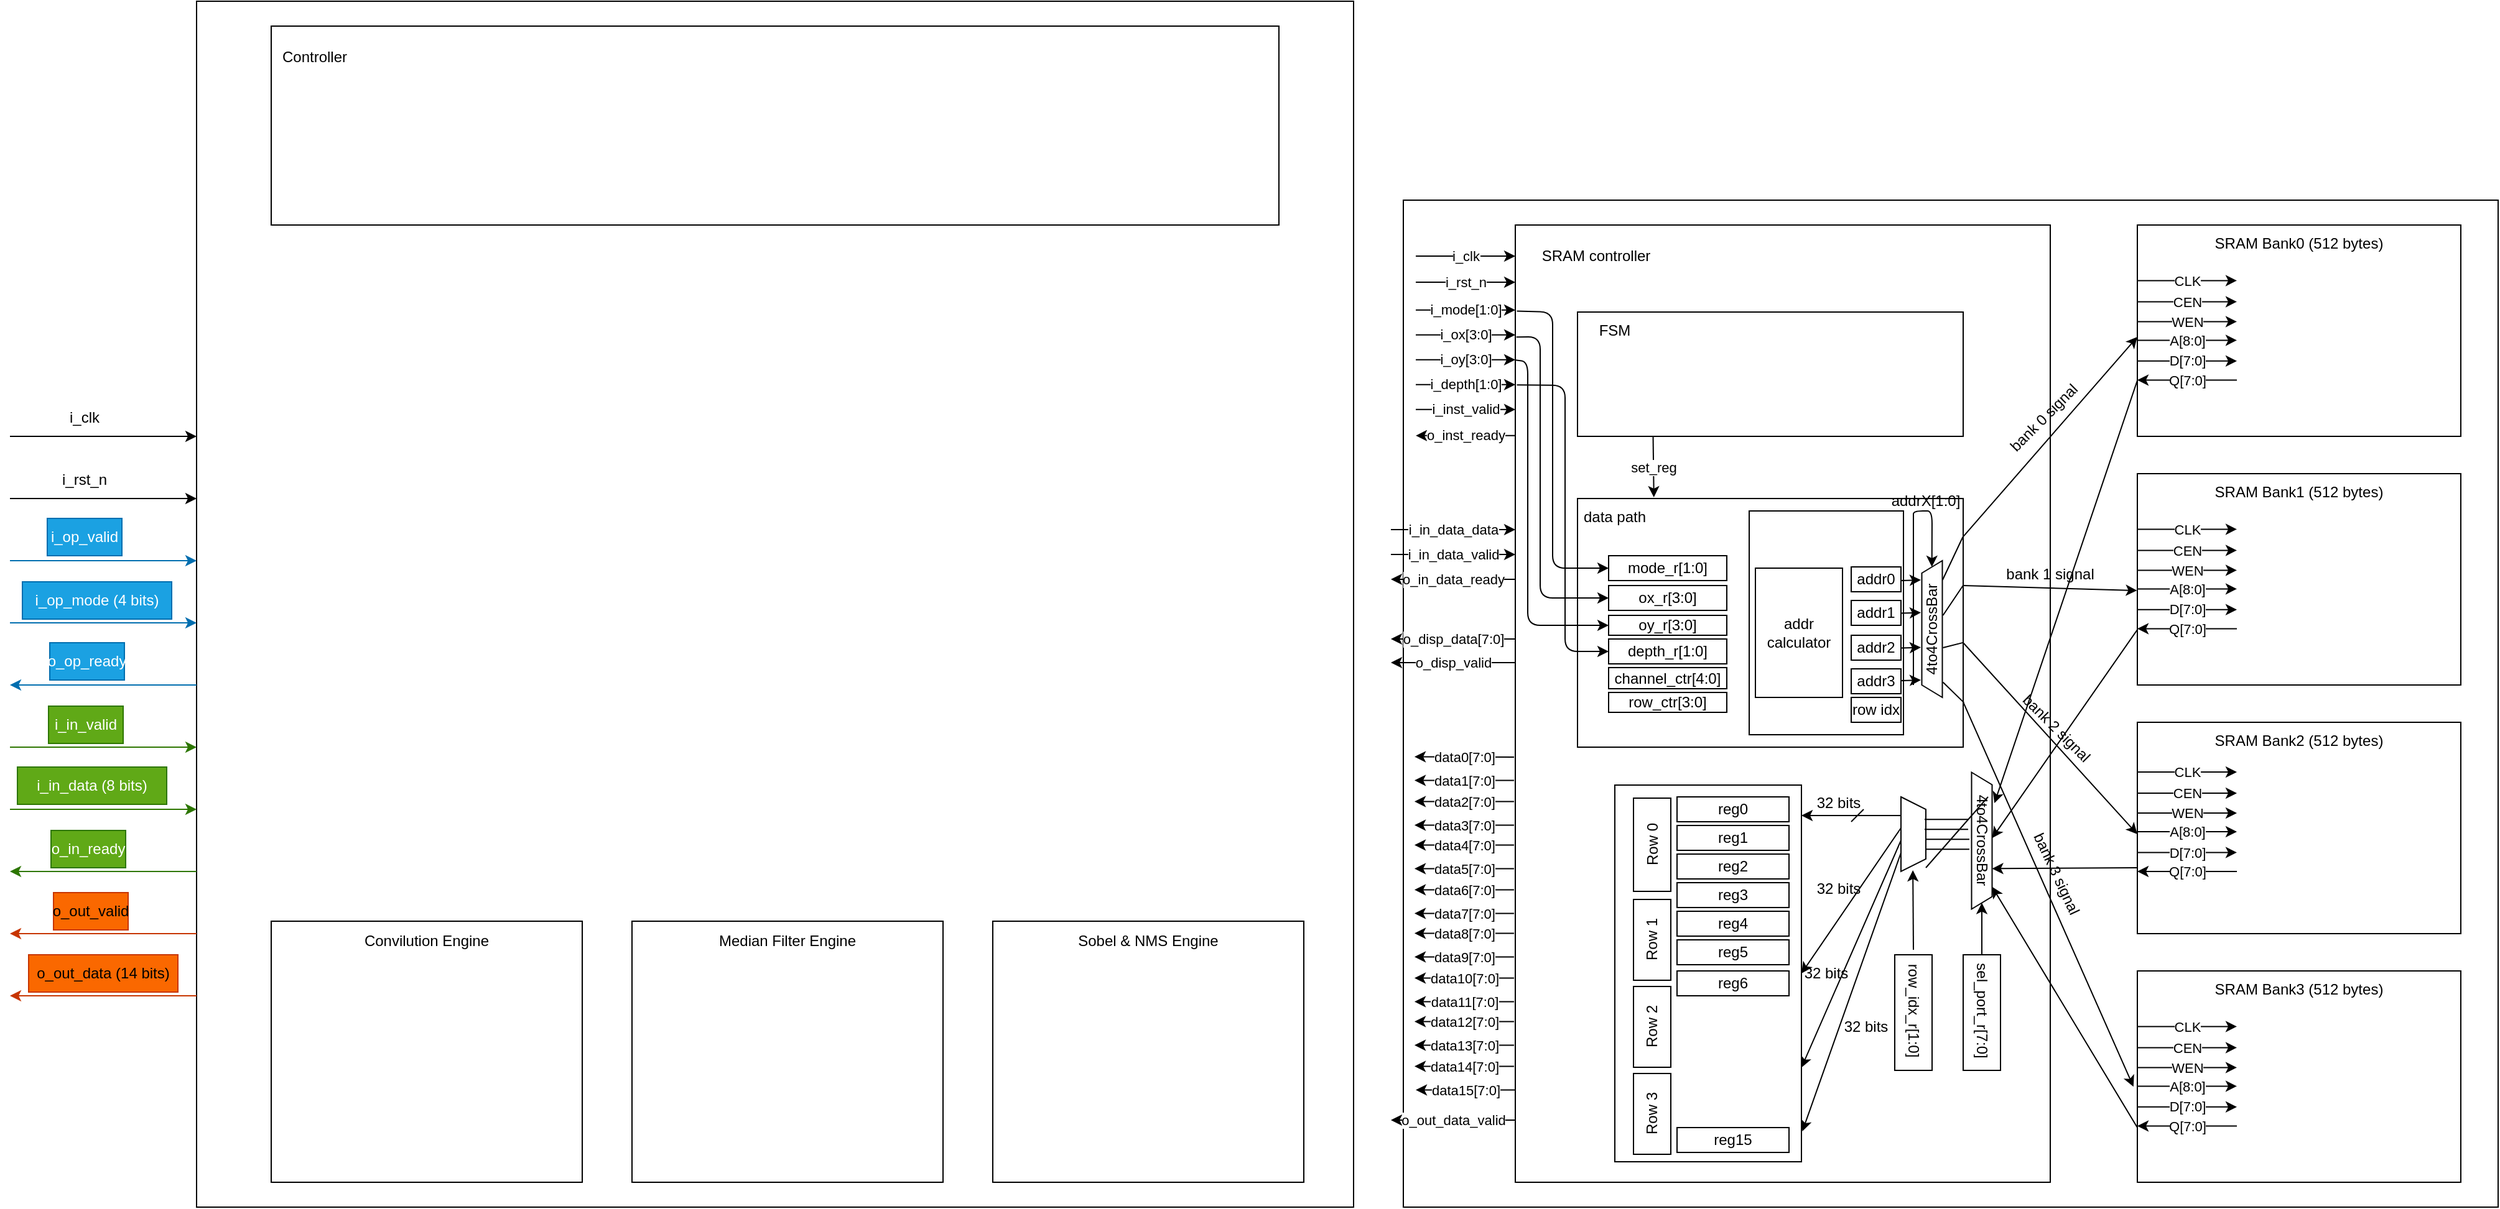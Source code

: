 <mxfile>
    <diagram id="oAr7CrQm7fKSYgDKaXiq" name="Page-1">
        <mxGraphModel dx="838" dy="1887" grid="1" gridSize="10" guides="1" tooltips="1" connect="1" arrows="1" fold="1" page="1" pageScale="1" pageWidth="850" pageHeight="1100" math="0" shadow="0">
            <root>
                <mxCell id="0"/>
                <mxCell id="1" parent="0"/>
                <mxCell id="3" value="" style="whiteSpace=wrap;html=1;" parent="1" vertex="1">
                    <mxGeometry x="380" y="-120" width="930" height="970" as="geometry"/>
                </mxCell>
                <mxCell id="4" value="" style="whiteSpace=wrap;html=1;" parent="1" vertex="1">
                    <mxGeometry x="440" y="-100" width="810" height="160" as="geometry"/>
                </mxCell>
                <mxCell id="6" value="&lt;span style=&quot;color: rgba(0, 0, 0, 0); font-family: monospace; font-size: 0px; text-align: start; background-color: rgb(42, 37, 47);&quot;&gt;%3CmxGraphModel%3E%3Croot%3E%3CmxCell%20id%3D%220%22%2F%3E%3CmxCell%20id%3D%221%22%20parent%3D%220%22%2F%3E%3CmxCell%20id%3D%222%22%20value%3D%22%22%20style%3D%22edgeStyle%3Dnone%3BorthogonalLoop%3D1%3BjettySize%3Dauto%3Bhtml%3D1%3B%22%20edge%3D%221%22%20parent%3D%221%22%3E%3CmxGeometry%20width%3D%2280%22%20relative%3D%221%22%20as%3D%22geometry%22%3E%3CmxPoint%20x%3D%22230%22%20y%3D%22120%22%20as%3D%22sourcePoint%22%2F%3E%3CmxPoint%20x%3D%22380%22%20y%3D%22120%22%20as%3D%22targetPoint%22%2F%3E%3CArray%20as%3D%22points%22%2F%3E%3C%2FmxGeometry%3E%3C%2FmxCell%3E%3CmxCell%20id%3D%223%22%20value%3D%22i_clk%22%20style%3D%22text%3BstrokeColor%3Dnone%3Balign%3Dcenter%3BfillColor%3Dnone%3Bhtml%3D1%3BverticalAlign%3Dmiddle%3BwhiteSpace%3Dwrap%3Brounded%3D0%3B%22%20vertex%3D%221%22%20parent%3D%221%22%3E%3CmxGeometry%20x%3D%22260%22%20y%3D%2290%22%20width%3D%2260%22%20height%3D%2230%22%20as%3D%22geometry%22%2F%3E%3C%2FmxCell%3E%3C%2Froot%3E%3C%2FmxGraphModel%3E&lt;/span&gt;" style="edgeStyle=none;orthogonalLoop=1;jettySize=auto;html=1;" parent="1" edge="1">
                    <mxGeometry width="80" relative="1" as="geometry">
                        <mxPoint x="230" y="230" as="sourcePoint"/>
                        <mxPoint x="380" y="230" as="targetPoint"/>
                        <Array as="points"/>
                    </mxGeometry>
                </mxCell>
                <mxCell id="7" value="i_clk" style="text;strokeColor=none;align=center;fillColor=none;html=1;verticalAlign=middle;whiteSpace=wrap;rounded=0;" parent="1" vertex="1">
                    <mxGeometry x="260" y="200" width="60" height="30" as="geometry"/>
                </mxCell>
                <mxCell id="9" value="&lt;span style=&quot;color: rgba(0, 0, 0, 0); font-family: monospace; font-size: 0px; text-align: start; background-color: rgb(42, 37, 47);&quot;&gt;%3CmxGraphModel%3E%3Croot%3E%3CmxCell%20id%3D%220%22%2F%3E%3CmxCell%20id%3D%221%22%20parent%3D%220%22%2F%3E%3CmxCell%20id%3D%222%22%20value%3D%22%22%20style%3D%22edgeStyle%3Dnone%3BorthogonalLoop%3D1%3BjettySize%3Dauto%3Bhtml%3D1%3B%22%20edge%3D%221%22%20parent%3D%221%22%3E%3CmxGeometry%20width%3D%2280%22%20relative%3D%221%22%20as%3D%22geometry%22%3E%3CmxPoint%20x%3D%22230%22%20y%3D%22120%22%20as%3D%22sourcePoint%22%2F%3E%3CmxPoint%20x%3D%22380%22%20y%3D%22120%22%20as%3D%22targetPoint%22%2F%3E%3CArray%20as%3D%22points%22%2F%3E%3C%2FmxGeometry%3E%3C%2FmxCell%3E%3CmxCell%20id%3D%223%22%20value%3D%22i_clk%22%20style%3D%22text%3BstrokeColor%3Dnone%3Balign%3Dcenter%3BfillColor%3Dnone%3Bhtml%3D1%3BverticalAlign%3Dmiddle%3BwhiteSpace%3Dwrap%3Brounded%3D0%3B%22%20vertex%3D%221%22%20parent%3D%221%22%3E%3CmxGeometry%20x%3D%22260%22%20y%3D%2290%22%20width%3D%2260%22%20height%3D%2230%22%20as%3D%22geometry%22%2F%3E%3C%2FmxCell%3E%3C%2Froot%3E%3C%2FmxGraphModel%3E&lt;/span&gt;" style="edgeStyle=none;orthogonalLoop=1;jettySize=auto;html=1;" parent="1" edge="1">
                    <mxGeometry width="80" relative="1" as="geometry">
                        <mxPoint x="230" y="280" as="sourcePoint"/>
                        <mxPoint x="380" y="280" as="targetPoint"/>
                        <Array as="points"/>
                    </mxGeometry>
                </mxCell>
                <mxCell id="10" value="i_rst_n" style="text;strokeColor=none;align=center;fillColor=none;html=1;verticalAlign=middle;whiteSpace=wrap;rounded=0;" parent="1" vertex="1">
                    <mxGeometry x="260" y="250" width="60" height="30" as="geometry"/>
                </mxCell>
                <mxCell id="11" value="&lt;span style=&quot;color: rgba(0, 0, 0, 0); font-family: monospace; font-size: 0px; text-align: start; background-color: rgb(42, 37, 47);&quot;&gt;%3CmxGraphModel%3E%3Croot%3E%3CmxCell%20id%3D%220%22%2F%3E%3CmxCell%20id%3D%221%22%20parent%3D%220%22%2F%3E%3CmxCell%20id%3D%222%22%20value%3D%22%22%20style%3D%22edgeStyle%3Dnone%3BorthogonalLoop%3D1%3BjettySize%3Dauto%3Bhtml%3D1%3B%22%20edge%3D%221%22%20parent%3D%221%22%3E%3CmxGeometry%20width%3D%2280%22%20relative%3D%221%22%20as%3D%22geometry%22%3E%3CmxPoint%20x%3D%22230%22%20y%3D%22120%22%20as%3D%22sourcePoint%22%2F%3E%3CmxPoint%20x%3D%22380%22%20y%3D%22120%22%20as%3D%22targetPoint%22%2F%3E%3CArray%20as%3D%22points%22%2F%3E%3C%2FmxGeometry%3E%3C%2FmxCell%3E%3CmxCell%20id%3D%223%22%20value%3D%22i_clk%22%20style%3D%22text%3BstrokeColor%3Dnone%3Balign%3Dcenter%3BfillColor%3Dnone%3Bhtml%3D1%3BverticalAlign%3Dmiddle%3BwhiteSpace%3Dwrap%3Brounded%3D0%3B%22%20vertex%3D%221%22%20parent%3D%221%22%3E%3CmxGeometry%20x%3D%22260%22%20y%3D%2290%22%20width%3D%2260%22%20height%3D%2230%22%20as%3D%22geometry%22%2F%3E%3C%2FmxCell%3E%3C%2Froot%3E%3C%2FmxGraphModel%3E&lt;/span&gt;" style="edgeStyle=none;orthogonalLoop=1;jettySize=auto;html=1;fillColor=#1ba1e2;strokeColor=#006EAF;" parent="1" edge="1">
                    <mxGeometry width="80" relative="1" as="geometry">
                        <mxPoint x="230" y="330" as="sourcePoint"/>
                        <mxPoint x="380" y="330" as="targetPoint"/>
                        <Array as="points"/>
                    </mxGeometry>
                </mxCell>
                <mxCell id="12" value="i_op_valid" style="text;strokeColor=#006EAF;align=center;fillColor=#1ba1e2;html=1;verticalAlign=middle;whiteSpace=wrap;rounded=0;fontColor=#ffffff;" parent="1" vertex="1">
                    <mxGeometry x="260" y="296" width="60" height="30" as="geometry"/>
                </mxCell>
                <mxCell id="13" value="&lt;span style=&quot;color: rgba(0, 0, 0, 0); font-family: monospace; font-size: 0px; text-align: start; background-color: rgb(42, 37, 47);&quot;&gt;%3CmxGraphModel%3E%3Croot%3E%3CmxCell%20id%3D%220%22%2F%3E%3CmxCell%20id%3D%221%22%20parent%3D%220%22%2F%3E%3CmxCell%20id%3D%222%22%20value%3D%22%22%20style%3D%22edgeStyle%3Dnone%3BorthogonalLoop%3D1%3BjettySize%3Dauto%3Bhtml%3D1%3B%22%20edge%3D%221%22%20parent%3D%221%22%3E%3CmxGeometry%20width%3D%2280%22%20relative%3D%221%22%20as%3D%22geometry%22%3E%3CmxPoint%20x%3D%22230%22%20y%3D%22120%22%20as%3D%22sourcePoint%22%2F%3E%3CmxPoint%20x%3D%22380%22%20y%3D%22120%22%20as%3D%22targetPoint%22%2F%3E%3CArray%20as%3D%22points%22%2F%3E%3C%2FmxGeometry%3E%3C%2FmxCell%3E%3CmxCell%20id%3D%223%22%20value%3D%22i_clk%22%20style%3D%22text%3BstrokeColor%3Dnone%3Balign%3Dcenter%3BfillColor%3Dnone%3Bhtml%3D1%3BverticalAlign%3Dmiddle%3BwhiteSpace%3Dwrap%3Brounded%3D0%3B%22%20vertex%3D%221%22%20parent%3D%221%22%3E%3CmxGeometry%20x%3D%22260%22%20y%3D%2290%22%20width%3D%2260%22%20height%3D%2230%22%20as%3D%22geometry%22%2F%3E%3C%2FmxCell%3E%3C%2Froot%3E%3C%2FmxGraphModel%3E&lt;/span&gt;" style="edgeStyle=none;orthogonalLoop=1;jettySize=auto;html=1;fillColor=#1ba1e2;strokeColor=#006EAF;" parent="1" edge="1">
                    <mxGeometry width="80" relative="1" as="geometry">
                        <mxPoint x="230" y="380" as="sourcePoint"/>
                        <mxPoint x="380" y="380" as="targetPoint"/>
                        <Array as="points"/>
                    </mxGeometry>
                </mxCell>
                <mxCell id="14" value="i_op_mode (4 bits)" style="text;strokeColor=#006EAF;align=center;fillColor=#1ba1e2;html=1;verticalAlign=middle;whiteSpace=wrap;rounded=0;fontColor=#ffffff;" parent="1" vertex="1">
                    <mxGeometry x="240" y="347" width="120" height="30" as="geometry"/>
                </mxCell>
                <mxCell id="15" value="&lt;span style=&quot;color: rgba(0, 0, 0, 0); font-family: monospace; font-size: 0px; text-align: start; background-color: rgb(42, 37, 47);&quot;&gt;%3CmxGraphModel%3E%3Croot%3E%3CmxCell%20id%3D%220%22%2F%3E%3CmxCell%20id%3D%221%22%20parent%3D%220%22%2F%3E%3CmxCell%20id%3D%222%22%20value%3D%22%22%20style%3D%22edgeStyle%3Dnone%3BorthogonalLoop%3D1%3BjettySize%3Dauto%3Bhtml%3D1%3B%22%20edge%3D%221%22%20parent%3D%221%22%3E%3CmxGeometry%20width%3D%2280%22%20relative%3D%221%22%20as%3D%22geometry%22%3E%3CmxPoint%20x%3D%22230%22%20y%3D%22120%22%20as%3D%22sourcePoint%22%2F%3E%3CmxPoint%20x%3D%22380%22%20y%3D%22120%22%20as%3D%22targetPoint%22%2F%3E%3CArray%20as%3D%22points%22%2F%3E%3C%2FmxGeometry%3E%3C%2FmxCell%3E%3CmxCell%20id%3D%223%22%20value%3D%22i_clk%22%20style%3D%22text%3BstrokeColor%3Dnone%3Balign%3Dcenter%3BfillColor%3Dnone%3Bhtml%3D1%3BverticalAlign%3Dmiddle%3BwhiteSpace%3Dwrap%3Brounded%3D0%3B%22%20vertex%3D%221%22%20parent%3D%221%22%3E%3CmxGeometry%20x%3D%22260%22%20y%3D%2290%22%20width%3D%2260%22%20height%3D%2230%22%20as%3D%22geometry%22%2F%3E%3C%2FmxCell%3E%3C%2Froot%3E%3C%2FmxGraphModel%3E&lt;/span&gt;" style="edgeStyle=none;orthogonalLoop=1;jettySize=auto;html=1;fillColor=#1ba1e2;strokeColor=#006EAF;" parent="1" edge="1">
                    <mxGeometry width="80" relative="1" as="geometry">
                        <mxPoint x="380" y="430" as="sourcePoint"/>
                        <mxPoint x="230" y="430" as="targetPoint"/>
                        <Array as="points"/>
                    </mxGeometry>
                </mxCell>
                <mxCell id="16" value="o_op_ready" style="text;strokeColor=#006EAF;align=center;fillColor=#1ba1e2;html=1;verticalAlign=middle;whiteSpace=wrap;rounded=0;fontColor=#ffffff;" parent="1" vertex="1">
                    <mxGeometry x="262" y="396" width="60" height="30" as="geometry"/>
                </mxCell>
                <mxCell id="17" value="&lt;span style=&quot;color: rgba(0, 0, 0, 0); font-family: monospace; font-size: 0px; text-align: start; background-color: rgb(42, 37, 47);&quot;&gt;%3CmxGraphModel%3E%3Croot%3E%3CmxCell%20id%3D%220%22%2F%3E%3CmxCell%20id%3D%221%22%20parent%3D%220%22%2F%3E%3CmxCell%20id%3D%222%22%20value%3D%22%22%20style%3D%22edgeStyle%3Dnone%3BorthogonalLoop%3D1%3BjettySize%3Dauto%3Bhtml%3D1%3B%22%20edge%3D%221%22%20parent%3D%221%22%3E%3CmxGeometry%20width%3D%2280%22%20relative%3D%221%22%20as%3D%22geometry%22%3E%3CmxPoint%20x%3D%22230%22%20y%3D%22120%22%20as%3D%22sourcePoint%22%2F%3E%3CmxPoint%20x%3D%22380%22%20y%3D%22120%22%20as%3D%22targetPoint%22%2F%3E%3CArray%20as%3D%22points%22%2F%3E%3C%2FmxGeometry%3E%3C%2FmxCell%3E%3CmxCell%20id%3D%223%22%20value%3D%22i_clk%22%20style%3D%22text%3BstrokeColor%3Dnone%3Balign%3Dcenter%3BfillColor%3Dnone%3Bhtml%3D1%3BverticalAlign%3Dmiddle%3BwhiteSpace%3Dwrap%3Brounded%3D0%3B%22%20vertex%3D%221%22%20parent%3D%221%22%3E%3CmxGeometry%20x%3D%22260%22%20y%3D%2290%22%20width%3D%2260%22%20height%3D%2230%22%20as%3D%22geometry%22%2F%3E%3C%2FmxCell%3E%3C%2Froot%3E%3C%2FmxGraphModel%3E&lt;/span&gt;" style="edgeStyle=none;orthogonalLoop=1;jettySize=auto;html=1;fillColor=#60a917;strokeColor=#2D7600;" parent="1" edge="1">
                    <mxGeometry width="80" relative="1" as="geometry">
                        <mxPoint x="230" y="480" as="sourcePoint"/>
                        <mxPoint x="380" y="480" as="targetPoint"/>
                        <Array as="points"/>
                    </mxGeometry>
                </mxCell>
                <mxCell id="18" value="i_in_valid" style="text;strokeColor=#2D7600;align=center;fillColor=#60a917;html=1;verticalAlign=middle;whiteSpace=wrap;rounded=0;fontColor=#ffffff;" parent="1" vertex="1">
                    <mxGeometry x="261" y="447" width="60" height="30" as="geometry"/>
                </mxCell>
                <mxCell id="19" value="&lt;span style=&quot;color: rgba(0, 0, 0, 0); font-family: monospace; font-size: 0px; text-align: start; background-color: rgb(42, 37, 47);&quot;&gt;%3CmxGraphModel%3E%3Croot%3E%3CmxCell%20id%3D%220%22%2F%3E%3CmxCell%20id%3D%221%22%20parent%3D%220%22%2F%3E%3CmxCell%20id%3D%222%22%20value%3D%22%22%20style%3D%22edgeStyle%3Dnone%3BorthogonalLoop%3D1%3BjettySize%3Dauto%3Bhtml%3D1%3B%22%20edge%3D%221%22%20parent%3D%221%22%3E%3CmxGeometry%20width%3D%2280%22%20relative%3D%221%22%20as%3D%22geometry%22%3E%3CmxPoint%20x%3D%22230%22%20y%3D%22120%22%20as%3D%22sourcePoint%22%2F%3E%3CmxPoint%20x%3D%22380%22%20y%3D%22120%22%20as%3D%22targetPoint%22%2F%3E%3CArray%20as%3D%22points%22%2F%3E%3C%2FmxGeometry%3E%3C%2FmxCell%3E%3CmxCell%20id%3D%223%22%20value%3D%22i_clk%22%20style%3D%22text%3BstrokeColor%3Dnone%3Balign%3Dcenter%3BfillColor%3Dnone%3Bhtml%3D1%3BverticalAlign%3Dmiddle%3BwhiteSpace%3Dwrap%3Brounded%3D0%3B%22%20vertex%3D%221%22%20parent%3D%221%22%3E%3CmxGeometry%20x%3D%22260%22%20y%3D%2290%22%20width%3D%2260%22%20height%3D%2230%22%20as%3D%22geometry%22%2F%3E%3C%2FmxCell%3E%3C%2Froot%3E%3C%2FmxGraphModel%3E&lt;/span&gt;" style="edgeStyle=none;orthogonalLoop=1;jettySize=auto;html=1;fillColor=#60a917;strokeColor=#2D7600;" parent="1" edge="1">
                    <mxGeometry width="80" relative="1" as="geometry">
                        <mxPoint x="230" y="530" as="sourcePoint"/>
                        <mxPoint x="380" y="530" as="targetPoint"/>
                        <Array as="points"/>
                    </mxGeometry>
                </mxCell>
                <mxCell id="20" value="i_in_data (8 bits)" style="text;strokeColor=#2D7600;align=center;fillColor=#60a917;html=1;verticalAlign=middle;whiteSpace=wrap;rounded=0;fontColor=#ffffff;" parent="1" vertex="1">
                    <mxGeometry x="236" y="496" width="120" height="30" as="geometry"/>
                </mxCell>
                <mxCell id="21" value="&lt;span style=&quot;color: rgba(0, 0, 0, 0); font-family: monospace; font-size: 0px; text-align: start; background-color: rgb(42, 37, 47);&quot;&gt;%3CmxGraphModel%3E%3Croot%3E%3CmxCell%20id%3D%220%22%2F%3E%3CmxCell%20id%3D%221%22%20parent%3D%220%22%2F%3E%3CmxCell%20id%3D%222%22%20value%3D%22%22%20style%3D%22edgeStyle%3Dnone%3BorthogonalLoop%3D1%3BjettySize%3Dauto%3Bhtml%3D1%3B%22%20edge%3D%221%22%20parent%3D%221%22%3E%3CmxGeometry%20width%3D%2280%22%20relative%3D%221%22%20as%3D%22geometry%22%3E%3CmxPoint%20x%3D%22230%22%20y%3D%22120%22%20as%3D%22sourcePoint%22%2F%3E%3CmxPoint%20x%3D%22380%22%20y%3D%22120%22%20as%3D%22targetPoint%22%2F%3E%3CArray%20as%3D%22points%22%2F%3E%3C%2FmxGeometry%3E%3C%2FmxCell%3E%3CmxCell%20id%3D%223%22%20value%3D%22i_clk%22%20style%3D%22text%3BstrokeColor%3Dnone%3Balign%3Dcenter%3BfillColor%3Dnone%3Bhtml%3D1%3BverticalAlign%3Dmiddle%3BwhiteSpace%3Dwrap%3Brounded%3D0%3B%22%20vertex%3D%221%22%20parent%3D%221%22%3E%3CmxGeometry%20x%3D%22260%22%20y%3D%2290%22%20width%3D%2260%22%20height%3D%2230%22%20as%3D%22geometry%22%2F%3E%3C%2FmxCell%3E%3C%2Froot%3E%3C%2FmxGraphModel%3E&lt;/span&gt;" style="edgeStyle=none;orthogonalLoop=1;jettySize=auto;html=1;fillColor=#60a917;strokeColor=#2D7600;" parent="1" edge="1">
                    <mxGeometry width="80" relative="1" as="geometry">
                        <mxPoint x="380" y="580" as="sourcePoint"/>
                        <mxPoint x="230" y="580" as="targetPoint"/>
                        <Array as="points"/>
                    </mxGeometry>
                </mxCell>
                <mxCell id="22" value="o_in_ready" style="text;strokeColor=#2D7600;align=center;fillColor=#60a917;html=1;verticalAlign=middle;whiteSpace=wrap;rounded=0;fontColor=#ffffff;" parent="1" vertex="1">
                    <mxGeometry x="263" y="547" width="60" height="30" as="geometry"/>
                </mxCell>
                <mxCell id="23" value="&lt;span style=&quot;color: rgba(0, 0, 0, 0); font-family: monospace; font-size: 0px; text-align: start; background-color: rgb(42, 37, 47);&quot;&gt;%3CmxGraphModel%3E%3Croot%3E%3CmxCell%20id%3D%220%22%2F%3E%3CmxCell%20id%3D%221%22%20parent%3D%220%22%2F%3E%3CmxCell%20id%3D%222%22%20value%3D%22%22%20style%3D%22edgeStyle%3Dnone%3BorthogonalLoop%3D1%3BjettySize%3Dauto%3Bhtml%3D1%3B%22%20edge%3D%221%22%20parent%3D%221%22%3E%3CmxGeometry%20width%3D%2280%22%20relative%3D%221%22%20as%3D%22geometry%22%3E%3CmxPoint%20x%3D%22230%22%20y%3D%22120%22%20as%3D%22sourcePoint%22%2F%3E%3CmxPoint%20x%3D%22380%22%20y%3D%22120%22%20as%3D%22targetPoint%22%2F%3E%3CArray%20as%3D%22points%22%2F%3E%3C%2FmxGeometry%3E%3C%2FmxCell%3E%3CmxCell%20id%3D%223%22%20value%3D%22i_clk%22%20style%3D%22text%3BstrokeColor%3Dnone%3Balign%3Dcenter%3BfillColor%3Dnone%3Bhtml%3D1%3BverticalAlign%3Dmiddle%3BwhiteSpace%3Dwrap%3Brounded%3D0%3B%22%20vertex%3D%221%22%20parent%3D%221%22%3E%3CmxGeometry%20x%3D%22260%22%20y%3D%2290%22%20width%3D%2260%22%20height%3D%2230%22%20as%3D%22geometry%22%2F%3E%3C%2FmxCell%3E%3C%2Froot%3E%3C%2FmxGraphModel%3E&lt;/span&gt;" style="edgeStyle=none;orthogonalLoop=1;jettySize=auto;html=1;fillColor=#fa6800;strokeColor=#C73500;" parent="1" edge="1">
                    <mxGeometry width="80" relative="1" as="geometry">
                        <mxPoint x="380" y="630" as="sourcePoint"/>
                        <mxPoint x="230" y="630" as="targetPoint"/>
                        <Array as="points"/>
                    </mxGeometry>
                </mxCell>
                <mxCell id="24" value="o_out_valid" style="text;strokeColor=#C73500;align=center;fillColor=#fa6800;html=1;verticalAlign=middle;whiteSpace=wrap;rounded=0;fontColor=#000000;" parent="1" vertex="1">
                    <mxGeometry x="265" y="597" width="60" height="30" as="geometry"/>
                </mxCell>
                <mxCell id="25" value="&lt;span style=&quot;color: rgba(0, 0, 0, 0); font-family: monospace; font-size: 0px; text-align: start; background-color: rgb(42, 37, 47);&quot;&gt;%3CmxGraphModel%3E%3Croot%3E%3CmxCell%20id%3D%220%22%2F%3E%3CmxCell%20id%3D%221%22%20parent%3D%220%22%2F%3E%3CmxCell%20id%3D%222%22%20value%3D%22%22%20style%3D%22edgeStyle%3Dnone%3BorthogonalLoop%3D1%3BjettySize%3Dauto%3Bhtml%3D1%3B%22%20edge%3D%221%22%20parent%3D%221%22%3E%3CmxGeometry%20width%3D%2280%22%20relative%3D%221%22%20as%3D%22geometry%22%3E%3CmxPoint%20x%3D%22230%22%20y%3D%22120%22%20as%3D%22sourcePoint%22%2F%3E%3CmxPoint%20x%3D%22380%22%20y%3D%22120%22%20as%3D%22targetPoint%22%2F%3E%3CArray%20as%3D%22points%22%2F%3E%3C%2FmxGeometry%3E%3C%2FmxCell%3E%3CmxCell%20id%3D%223%22%20value%3D%22i_clk%22%20style%3D%22text%3BstrokeColor%3Dnone%3Balign%3Dcenter%3BfillColor%3Dnone%3Bhtml%3D1%3BverticalAlign%3Dmiddle%3BwhiteSpace%3Dwrap%3Brounded%3D0%3B%22%20vertex%3D%221%22%20parent%3D%221%22%3E%3CmxGeometry%20x%3D%22260%22%20y%3D%2290%22%20width%3D%2260%22%20height%3D%2230%22%20as%3D%22geometry%22%2F%3E%3C%2FmxCell%3E%3C%2Froot%3E%3C%2FmxGraphModel%3E&lt;/span&gt;" style="edgeStyle=none;orthogonalLoop=1;jettySize=auto;html=1;fillColor=#fa6800;strokeColor=#C73500;" parent="1" edge="1">
                    <mxGeometry width="80" relative="1" as="geometry">
                        <mxPoint x="380" y="680" as="sourcePoint"/>
                        <mxPoint x="230" y="680" as="targetPoint"/>
                        <Array as="points"/>
                    </mxGeometry>
                </mxCell>
                <mxCell id="26" value="o_out_data (14 bits)" style="text;strokeColor=#C73500;align=center;fillColor=#fa6800;html=1;verticalAlign=middle;whiteSpace=wrap;rounded=0;fontColor=#000000;" parent="1" vertex="1">
                    <mxGeometry x="245" y="647" width="120" height="30" as="geometry"/>
                </mxCell>
                <mxCell id="34" value="" style="whiteSpace=wrap;html=1;" parent="1" vertex="1">
                    <mxGeometry x="1350" y="40" width="880" height="810" as="geometry"/>
                </mxCell>
                <mxCell id="27" value="" style="whiteSpace=wrap;html=1;" parent="1" vertex="1">
                    <mxGeometry x="1940" y="60" width="260" height="170" as="geometry"/>
                </mxCell>
                <mxCell id="31" value="" style="whiteSpace=wrap;html=1;" parent="1" vertex="1">
                    <mxGeometry x="1940" y="260" width="260" height="170" as="geometry"/>
                </mxCell>
                <mxCell id="32" value="" style="whiteSpace=wrap;html=1;" parent="1" vertex="1">
                    <mxGeometry x="1940" y="460" width="260" height="170" as="geometry"/>
                </mxCell>
                <mxCell id="33" value="" style="whiteSpace=wrap;html=1;" parent="1" vertex="1">
                    <mxGeometry x="1940" y="660" width="260" height="170" as="geometry"/>
                </mxCell>
                <mxCell id="38" value="CLK" style="edgeStyle=none;orthogonalLoop=1;jettySize=auto;html=1;" parent="1" edge="1">
                    <mxGeometry width="80" relative="1" as="geometry">
                        <mxPoint x="1940" y="104.71" as="sourcePoint"/>
                        <mxPoint x="2020" y="104.71" as="targetPoint"/>
                        <Array as="points"/>
                    </mxGeometry>
                </mxCell>
                <mxCell id="40" value="CEN" style="edgeStyle=none;orthogonalLoop=1;jettySize=auto;html=1;" parent="1" edge="1">
                    <mxGeometry width="80" relative="1" as="geometry">
                        <mxPoint x="1940" y="121.71" as="sourcePoint"/>
                        <mxPoint x="2020" y="121.71" as="targetPoint"/>
                        <Array as="points"/>
                    </mxGeometry>
                </mxCell>
                <mxCell id="41" value="A[8:0]" style="edgeStyle=none;orthogonalLoop=1;jettySize=auto;html=1;" parent="1" edge="1">
                    <mxGeometry width="80" relative="1" as="geometry">
                        <mxPoint x="1940" y="152.71" as="sourcePoint"/>
                        <mxPoint x="2020" y="152.71" as="targetPoint"/>
                        <Array as="points"/>
                    </mxGeometry>
                </mxCell>
                <mxCell id="42" value="WEN" style="edgeStyle=none;orthogonalLoop=1;jettySize=auto;html=1;" parent="1" edge="1">
                    <mxGeometry width="80" relative="1" as="geometry">
                        <mxPoint x="1940" y="137.71" as="sourcePoint"/>
                        <mxPoint x="2020" y="137.71" as="targetPoint"/>
                        <Array as="points"/>
                    </mxGeometry>
                </mxCell>
                <mxCell id="43" value="D[7:0]" style="edgeStyle=none;orthogonalLoop=1;jettySize=auto;html=1;" parent="1" edge="1">
                    <mxGeometry width="80" relative="1" as="geometry">
                        <mxPoint x="1940" y="169.42" as="sourcePoint"/>
                        <mxPoint x="2020" y="169.42" as="targetPoint"/>
                        <Array as="points"/>
                    </mxGeometry>
                </mxCell>
                <mxCell id="44" value="Q[7:0]" style="edgeStyle=none;orthogonalLoop=1;jettySize=auto;html=1;" parent="1" edge="1">
                    <mxGeometry width="80" relative="1" as="geometry">
                        <mxPoint x="2020" y="184.71" as="sourcePoint"/>
                        <mxPoint x="1940" y="184.71" as="targetPoint"/>
                        <Array as="points"/>
                    </mxGeometry>
                </mxCell>
                <mxCell id="45" value="CLK" style="edgeStyle=none;orthogonalLoop=1;jettySize=auto;html=1;" parent="1" edge="1">
                    <mxGeometry width="80" relative="1" as="geometry">
                        <mxPoint x="1940" y="304.71" as="sourcePoint"/>
                        <mxPoint x="2020" y="304.71" as="targetPoint"/>
                        <Array as="points"/>
                    </mxGeometry>
                </mxCell>
                <mxCell id="46" value="CEN" style="edgeStyle=none;orthogonalLoop=1;jettySize=auto;html=1;" parent="1" edge="1">
                    <mxGeometry width="80" relative="1" as="geometry">
                        <mxPoint x="1940" y="321.71" as="sourcePoint"/>
                        <mxPoint x="2020" y="321.71" as="targetPoint"/>
                        <Array as="points"/>
                    </mxGeometry>
                </mxCell>
                <mxCell id="47" value="A[8:0]" style="edgeStyle=none;orthogonalLoop=1;jettySize=auto;html=1;" parent="1" edge="1">
                    <mxGeometry width="80" relative="1" as="geometry">
                        <mxPoint x="1940" y="352.71" as="sourcePoint"/>
                        <mxPoint x="2020" y="352.71" as="targetPoint"/>
                        <Array as="points"/>
                    </mxGeometry>
                </mxCell>
                <mxCell id="48" value="WEN" style="edgeStyle=none;orthogonalLoop=1;jettySize=auto;html=1;" parent="1" edge="1">
                    <mxGeometry width="80" relative="1" as="geometry">
                        <mxPoint x="1940" y="337.71" as="sourcePoint"/>
                        <mxPoint x="2020" y="337.71" as="targetPoint"/>
                        <Array as="points"/>
                    </mxGeometry>
                </mxCell>
                <mxCell id="49" value="D[7:0]" style="edgeStyle=none;orthogonalLoop=1;jettySize=auto;html=1;" parent="1" edge="1">
                    <mxGeometry width="80" relative="1" as="geometry">
                        <mxPoint x="1940" y="369.42" as="sourcePoint"/>
                        <mxPoint x="2020" y="369.42" as="targetPoint"/>
                        <Array as="points"/>
                    </mxGeometry>
                </mxCell>
                <mxCell id="50" value="Q[7:0]" style="edgeStyle=none;orthogonalLoop=1;jettySize=auto;html=1;" parent="1" edge="1">
                    <mxGeometry width="80" relative="1" as="geometry">
                        <mxPoint x="2020" y="384.71" as="sourcePoint"/>
                        <mxPoint x="1940" y="384.71" as="targetPoint"/>
                        <Array as="points"/>
                    </mxGeometry>
                </mxCell>
                <mxCell id="51" value="CLK" style="edgeStyle=none;orthogonalLoop=1;jettySize=auto;html=1;" parent="1" edge="1">
                    <mxGeometry width="80" relative="1" as="geometry">
                        <mxPoint x="1940" y="500" as="sourcePoint"/>
                        <mxPoint x="2020" y="500" as="targetPoint"/>
                        <Array as="points"/>
                    </mxGeometry>
                </mxCell>
                <mxCell id="52" value="CEN" style="edgeStyle=none;orthogonalLoop=1;jettySize=auto;html=1;" parent="1" edge="1">
                    <mxGeometry width="80" relative="1" as="geometry">
                        <mxPoint x="1940" y="517" as="sourcePoint"/>
                        <mxPoint x="2020" y="517" as="targetPoint"/>
                        <Array as="points"/>
                    </mxGeometry>
                </mxCell>
                <mxCell id="53" value="A[8:0]" style="edgeStyle=none;orthogonalLoop=1;jettySize=auto;html=1;" parent="1" edge="1">
                    <mxGeometry width="80" relative="1" as="geometry">
                        <mxPoint x="1940" y="548" as="sourcePoint"/>
                        <mxPoint x="2020" y="548" as="targetPoint"/>
                        <Array as="points"/>
                    </mxGeometry>
                </mxCell>
                <mxCell id="54" value="WEN" style="edgeStyle=none;orthogonalLoop=1;jettySize=auto;html=1;" parent="1" edge="1">
                    <mxGeometry width="80" relative="1" as="geometry">
                        <mxPoint x="1940" y="533" as="sourcePoint"/>
                        <mxPoint x="2020" y="533" as="targetPoint"/>
                        <Array as="points"/>
                    </mxGeometry>
                </mxCell>
                <mxCell id="55" value="D[7:0]" style="edgeStyle=none;orthogonalLoop=1;jettySize=auto;html=1;" parent="1" edge="1">
                    <mxGeometry width="80" relative="1" as="geometry">
                        <mxPoint x="1940" y="564.71" as="sourcePoint"/>
                        <mxPoint x="2020" y="564.71" as="targetPoint"/>
                        <Array as="points"/>
                    </mxGeometry>
                </mxCell>
                <mxCell id="56" value="Q[7:0]" style="edgeStyle=none;orthogonalLoop=1;jettySize=auto;html=1;" parent="1" edge="1">
                    <mxGeometry width="80" relative="1" as="geometry">
                        <mxPoint x="2020" y="580" as="sourcePoint"/>
                        <mxPoint x="1940" y="580" as="targetPoint"/>
                        <Array as="points"/>
                    </mxGeometry>
                </mxCell>
                <mxCell id="57" value="CLK" style="edgeStyle=none;orthogonalLoop=1;jettySize=auto;html=1;" parent="1" edge="1">
                    <mxGeometry width="80" relative="1" as="geometry">
                        <mxPoint x="1940" y="704.71" as="sourcePoint"/>
                        <mxPoint x="2020" y="704.71" as="targetPoint"/>
                        <Array as="points"/>
                    </mxGeometry>
                </mxCell>
                <mxCell id="58" value="CEN" style="edgeStyle=none;orthogonalLoop=1;jettySize=auto;html=1;" parent="1" edge="1">
                    <mxGeometry width="80" relative="1" as="geometry">
                        <mxPoint x="1940" y="721.71" as="sourcePoint"/>
                        <mxPoint x="2020" y="721.71" as="targetPoint"/>
                        <Array as="points"/>
                    </mxGeometry>
                </mxCell>
                <mxCell id="59" value="A[8:0]" style="edgeStyle=none;orthogonalLoop=1;jettySize=auto;html=1;" parent="1" edge="1">
                    <mxGeometry width="80" relative="1" as="geometry">
                        <mxPoint x="1940" y="752.71" as="sourcePoint"/>
                        <mxPoint x="2020" y="752.71" as="targetPoint"/>
                        <Array as="points"/>
                    </mxGeometry>
                </mxCell>
                <mxCell id="60" value="WEN" style="edgeStyle=none;orthogonalLoop=1;jettySize=auto;html=1;" parent="1" edge="1">
                    <mxGeometry width="80" relative="1" as="geometry">
                        <mxPoint x="1940" y="737.71" as="sourcePoint"/>
                        <mxPoint x="2020" y="737.71" as="targetPoint"/>
                        <Array as="points"/>
                    </mxGeometry>
                </mxCell>
                <mxCell id="61" value="D[7:0]" style="edgeStyle=none;orthogonalLoop=1;jettySize=auto;html=1;" parent="1" edge="1">
                    <mxGeometry width="80" relative="1" as="geometry">
                        <mxPoint x="1940" y="769.42" as="sourcePoint"/>
                        <mxPoint x="2020" y="769.42" as="targetPoint"/>
                        <Array as="points"/>
                    </mxGeometry>
                </mxCell>
                <mxCell id="62" value="Q[7:0]" style="edgeStyle=none;orthogonalLoop=1;jettySize=auto;html=1;" parent="1" edge="1">
                    <mxGeometry width="80" relative="1" as="geometry">
                        <mxPoint x="2020" y="784.71" as="sourcePoint"/>
                        <mxPoint x="1940" y="784.71" as="targetPoint"/>
                        <Array as="points"/>
                    </mxGeometry>
                </mxCell>
                <mxCell id="64" value="SRAM Bank0 (512 bytes)" style="text;strokeColor=none;align=center;fillColor=none;html=1;verticalAlign=middle;whiteSpace=wrap;rounded=0;" parent="1" vertex="1">
                    <mxGeometry x="1990" y="60" width="160" height="30" as="geometry"/>
                </mxCell>
                <mxCell id="65" value="SRAM Bank1 (512 bytes)" style="text;strokeColor=none;align=center;fillColor=none;html=1;verticalAlign=middle;whiteSpace=wrap;rounded=0;" parent="1" vertex="1">
                    <mxGeometry x="1990" y="260" width="160" height="30" as="geometry"/>
                </mxCell>
                <mxCell id="66" value="SRAM Bank2 (512 bytes)" style="text;strokeColor=none;align=center;fillColor=none;html=1;verticalAlign=middle;whiteSpace=wrap;rounded=0;" parent="1" vertex="1">
                    <mxGeometry x="1990" y="460" width="160" height="30" as="geometry"/>
                </mxCell>
                <mxCell id="67" value="SRAM Bank3 (512 bytes)" style="text;strokeColor=none;align=center;fillColor=none;html=1;verticalAlign=middle;whiteSpace=wrap;rounded=0;" parent="1" vertex="1">
                    <mxGeometry x="1990" y="660" width="160" height="30" as="geometry"/>
                </mxCell>
                <mxCell id="71" value="" style="group" parent="1" vertex="1" connectable="0">
                    <mxGeometry x="730" y="620" width="250" height="210" as="geometry"/>
                </mxCell>
                <mxCell id="69" value="" style="whiteSpace=wrap;html=1;" parent="71" vertex="1">
                    <mxGeometry width="250" height="210" as="geometry"/>
                </mxCell>
                <mxCell id="70" value="Median Filter Engine" style="text;strokeColor=none;align=center;fillColor=none;html=1;verticalAlign=middle;whiteSpace=wrap;rounded=0;" parent="71" vertex="1">
                    <mxGeometry x="30" y="1" width="190" height="30" as="geometry"/>
                </mxCell>
                <mxCell id="72" value="" style="group" parent="1" vertex="1" connectable="0">
                    <mxGeometry x="440" y="620" width="250" height="210" as="geometry"/>
                </mxCell>
                <mxCell id="73" value="" style="whiteSpace=wrap;html=1;" parent="72" vertex="1">
                    <mxGeometry width="250" height="210" as="geometry"/>
                </mxCell>
                <mxCell id="74" value="Convilution Engine" style="text;strokeColor=none;align=center;fillColor=none;html=1;verticalAlign=middle;whiteSpace=wrap;rounded=0;" parent="72" vertex="1">
                    <mxGeometry x="30" y="1" width="190" height="30" as="geometry"/>
                </mxCell>
                <mxCell id="75" value="" style="group;fontStyle=1" parent="1" vertex="1" connectable="0">
                    <mxGeometry x="1020" y="620" width="250" height="210" as="geometry"/>
                </mxCell>
                <mxCell id="76" value="" style="whiteSpace=wrap;html=1;" parent="75" vertex="1">
                    <mxGeometry width="250" height="210" as="geometry"/>
                </mxCell>
                <mxCell id="77" value="Sobel &amp;amp; NMS Engine" style="text;strokeColor=none;align=center;fillColor=none;html=1;verticalAlign=middle;whiteSpace=wrap;rounded=0;" parent="75" vertex="1">
                    <mxGeometry x="30" y="1" width="190" height="30" as="geometry"/>
                </mxCell>
                <mxCell id="105" value="Controller" style="text;strokeColor=none;align=center;fillColor=none;html=1;verticalAlign=middle;whiteSpace=wrap;rounded=0;" parent="1" vertex="1">
                    <mxGeometry x="445" y="-90" width="60" height="30" as="geometry"/>
                </mxCell>
                <mxCell id="109" value="" style="whiteSpace=wrap;html=1;" parent="1" vertex="1">
                    <mxGeometry x="1440" y="60" width="430" height="770" as="geometry"/>
                </mxCell>
                <mxCell id="115" value="SRAM controller" style="text;strokeColor=none;align=center;fillColor=none;html=1;verticalAlign=middle;whiteSpace=wrap;rounded=0;" parent="1" vertex="1">
                    <mxGeometry x="1450" y="70" width="110" height="30" as="geometry"/>
                </mxCell>
                <mxCell id="118" value="" style="whiteSpace=wrap;html=1;" parent="1" vertex="1">
                    <mxGeometry x="1490" y="280" width="310" height="200" as="geometry"/>
                </mxCell>
                <mxCell id="122" value="i_mode[1:0]" style="edgeStyle=none;orthogonalLoop=1;jettySize=auto;html=1;" parent="1" edge="1">
                    <mxGeometry width="80" relative="1" as="geometry">
                        <mxPoint x="1360" y="128.39" as="sourcePoint"/>
                        <mxPoint x="1440" y="128.39" as="targetPoint"/>
                        <Array as="points"/>
                    </mxGeometry>
                </mxCell>
                <mxCell id="124" value="i_ox[3:0]" style="edgeStyle=none;orthogonalLoop=1;jettySize=auto;html=1;" parent="1" edge="1">
                    <mxGeometry width="80" relative="1" as="geometry">
                        <mxPoint x="1360" y="148.39" as="sourcePoint"/>
                        <mxPoint x="1440" y="148.39" as="targetPoint"/>
                        <Array as="points"/>
                    </mxGeometry>
                </mxCell>
                <mxCell id="125" value="i_oy[3:0]" style="edgeStyle=none;orthogonalLoop=1;jettySize=auto;html=1;" parent="1" edge="1">
                    <mxGeometry width="80" relative="1" as="geometry">
                        <mxPoint x="1360" y="168.39" as="sourcePoint"/>
                        <mxPoint x="1440" y="168.39" as="targetPoint"/>
                        <Array as="points"/>
                    </mxGeometry>
                </mxCell>
                <mxCell id="126" value="i_depth[1:0]" style="edgeStyle=none;orthogonalLoop=1;jettySize=auto;html=1;" parent="1" edge="1">
                    <mxGeometry width="80" relative="1" as="geometry">
                        <mxPoint x="1360" y="188.39" as="sourcePoint"/>
                        <mxPoint x="1440" y="188.39" as="targetPoint"/>
                        <Array as="points"/>
                    </mxGeometry>
                </mxCell>
                <mxCell id="127" value="i_inst_valid" style="edgeStyle=none;orthogonalLoop=1;jettySize=auto;html=1;" parent="1" edge="1">
                    <mxGeometry width="80" relative="1" as="geometry">
                        <mxPoint x="1360" y="208.39" as="sourcePoint"/>
                        <mxPoint x="1440" y="208.39" as="targetPoint"/>
                        <Array as="points"/>
                    </mxGeometry>
                </mxCell>
                <mxCell id="128" value="o_inst_ready" style="edgeStyle=none;orthogonalLoop=1;jettySize=auto;html=1;" parent="1" edge="1">
                    <mxGeometry width="80" relative="1" as="geometry">
                        <mxPoint x="1440" y="229.39" as="sourcePoint"/>
                        <mxPoint x="1360" y="229.39" as="targetPoint"/>
                        <Array as="points"/>
                    </mxGeometry>
                </mxCell>
                <mxCell id="136" value="channel_ctr[4:0]" style="whiteSpace=wrap;html=1;" parent="1" vertex="1">
                    <mxGeometry x="1515" y="416" width="95" height="17" as="geometry"/>
                </mxCell>
                <mxCell id="137" value="ox_r[3:0]" style="whiteSpace=wrap;html=1;" parent="1" vertex="1">
                    <mxGeometry x="1515" y="350" width="95" height="20" as="geometry"/>
                </mxCell>
                <mxCell id="138" value="oy_r[3:0]" style="whiteSpace=wrap;html=1;" parent="1" vertex="1">
                    <mxGeometry x="1515" y="374" width="95" height="16" as="geometry"/>
                </mxCell>
                <mxCell id="139" value="row_ctr[3:0]" style="whiteSpace=wrap;html=1;" parent="1" vertex="1">
                    <mxGeometry x="1515" y="436" width="95" height="16" as="geometry"/>
                </mxCell>
                <mxCell id="141" value="" style="whiteSpace=wrap;html=1;" parent="1" vertex="1">
                    <mxGeometry x="1490" y="130" width="310" height="100" as="geometry"/>
                </mxCell>
                <mxCell id="146" value="FSM" style="text;strokeColor=none;align=center;fillColor=none;html=1;verticalAlign=middle;whiteSpace=wrap;rounded=0;" parent="1" vertex="1">
                    <mxGeometry x="1490" y="130" width="60" height="30" as="geometry"/>
                </mxCell>
                <mxCell id="148" value="mode_r[1:0]" style="whiteSpace=wrap;html=1;" parent="1" vertex="1">
                    <mxGeometry x="1515" y="326" width="95" height="20" as="geometry"/>
                </mxCell>
                <mxCell id="149" value="depth_r[1:0]" style="whiteSpace=wrap;html=1;" parent="1" vertex="1">
                    <mxGeometry x="1515" y="393" width="95" height="20" as="geometry"/>
                </mxCell>
                <mxCell id="153" value="" style="edgeStyle=none;orthogonalLoop=1;jettySize=auto;html=1;exitX=0.003;exitY=0.09;exitDx=0;exitDy=0;exitPerimeter=0;entryX=0;entryY=0.5;entryDx=0;entryDy=0;" parent="1" source="109" target="148" edge="1">
                    <mxGeometry width="80" relative="1" as="geometry">
                        <mxPoint x="1320" y="360" as="sourcePoint"/>
                        <mxPoint x="1400" y="360" as="targetPoint"/>
                        <Array as="points">
                            <mxPoint x="1470" y="130"/>
                            <mxPoint x="1470" y="336"/>
                        </Array>
                    </mxGeometry>
                </mxCell>
                <mxCell id="154" value="" style="edgeStyle=none;orthogonalLoop=1;jettySize=auto;html=1;exitX=0.002;exitY=0.117;exitDx=0;exitDy=0;exitPerimeter=0;entryX=0;entryY=0.5;entryDx=0;entryDy=0;" parent="1" source="109" target="137" edge="1">
                    <mxGeometry width="80" relative="1" as="geometry">
                        <mxPoint x="1330" y="340" as="sourcePoint"/>
                        <mxPoint x="1410" y="340" as="targetPoint"/>
                        <Array as="points">
                            <mxPoint x="1460" y="150"/>
                            <mxPoint x="1460" y="360"/>
                        </Array>
                    </mxGeometry>
                </mxCell>
                <mxCell id="155" value="" style="edgeStyle=none;orthogonalLoop=1;jettySize=auto;html=1;exitX=0;exitY=0.141;exitDx=0;exitDy=0;exitPerimeter=0;entryX=0;entryY=0.5;entryDx=0;entryDy=0;" parent="1" source="109" target="138" edge="1">
                    <mxGeometry width="80" relative="1" as="geometry">
                        <mxPoint x="1390" y="350" as="sourcePoint"/>
                        <mxPoint x="1470" y="350" as="targetPoint"/>
                        <Array as="points">
                            <mxPoint x="1450" y="170"/>
                            <mxPoint x="1450" y="270"/>
                            <mxPoint x="1450" y="382"/>
                        </Array>
                    </mxGeometry>
                </mxCell>
                <mxCell id="156" value="" style="edgeStyle=none;orthogonalLoop=1;jettySize=auto;html=1;exitX=0.003;exitY=0.167;exitDx=0;exitDy=0;exitPerimeter=0;entryX=0;entryY=0.5;entryDx=0;entryDy=0;" parent="1" source="109" target="149" edge="1">
                    <mxGeometry width="80" relative="1" as="geometry">
                        <mxPoint x="1330" y="310" as="sourcePoint"/>
                        <mxPoint x="1410" y="310" as="targetPoint"/>
                        <Array as="points">
                            <mxPoint x="1480" y="189"/>
                            <mxPoint x="1480" y="403"/>
                        </Array>
                    </mxGeometry>
                </mxCell>
                <mxCell id="158" value="set_reg" style="edgeStyle=none;orthogonalLoop=1;jettySize=auto;html=1;exitX=0.196;exitY=1.003;exitDx=0;exitDy=0;entryX=0.198;entryY=-0.005;entryDx=0;entryDy=0;entryPerimeter=0;exitPerimeter=0;" parent="1" source="141" target="118" edge="1">
                    <mxGeometry width="80" relative="1" as="geometry">
                        <mxPoint x="1520" y="260" as="sourcePoint"/>
                        <mxPoint x="1600" y="260" as="targetPoint"/>
                        <Array as="points"/>
                    </mxGeometry>
                </mxCell>
                <mxCell id="159" value="" style="edgeStyle=none;orthogonalLoop=1;jettySize=auto;html=1;" parent="1" edge="1">
                    <mxGeometry width="80" relative="1" as="geometry">
                        <mxPoint x="1800" y="310.67" as="sourcePoint"/>
                        <mxPoint x="1940" y="150" as="targetPoint"/>
                        <Array as="points"/>
                    </mxGeometry>
                </mxCell>
                <mxCell id="160" value="" style="edgeStyle=none;orthogonalLoop=1;jettySize=auto;html=1;entryX=-0.001;entryY=0.553;entryDx=0;entryDy=0;entryPerimeter=0;" parent="1" target="31" edge="1">
                    <mxGeometry width="80" relative="1" as="geometry">
                        <mxPoint x="1800" y="350.0" as="sourcePoint"/>
                        <mxPoint x="1880" y="350.0" as="targetPoint"/>
                        <Array as="points"/>
                    </mxGeometry>
                </mxCell>
                <mxCell id="161" value="" style="edgeStyle=none;orthogonalLoop=1;jettySize=auto;html=1;" parent="1" edge="1">
                    <mxGeometry width="80" relative="1" as="geometry">
                        <mxPoint x="1800" y="396.0" as="sourcePoint"/>
                        <mxPoint x="1940" y="550" as="targetPoint"/>
                        <Array as="points"/>
                    </mxGeometry>
                </mxCell>
                <mxCell id="162" value="" style="edgeStyle=none;orthogonalLoop=1;jettySize=auto;html=1;entryX=-0.012;entryY=0.548;entryDx=0;entryDy=0;entryPerimeter=0;" parent="1" target="33" edge="1">
                    <mxGeometry width="80" relative="1" as="geometry">
                        <mxPoint x="1800" y="443.67" as="sourcePoint"/>
                        <mxPoint x="1880" y="443.67" as="targetPoint"/>
                        <Array as="points"/>
                    </mxGeometry>
                </mxCell>
                <mxCell id="163" value="" style="whiteSpace=wrap;html=1;direction=south;" parent="1" vertex="1">
                    <mxGeometry x="1628" y="290" width="124" height="180" as="geometry"/>
                </mxCell>
                <mxCell id="165" value="i_rst_n" style="edgeStyle=none;orthogonalLoop=1;jettySize=auto;html=1;" parent="1" edge="1">
                    <mxGeometry width="80" relative="1" as="geometry">
                        <mxPoint x="1360" y="106" as="sourcePoint"/>
                        <mxPoint x="1440" y="106" as="targetPoint"/>
                        <Array as="points"/>
                    </mxGeometry>
                </mxCell>
                <mxCell id="166" value="addr0" style="whiteSpace=wrap;html=1;" parent="1" vertex="1">
                    <mxGeometry x="1710" y="335" width="40" height="20" as="geometry"/>
                </mxCell>
                <mxCell id="167" value="addr1" style="whiteSpace=wrap;html=1;" parent="1" vertex="1">
                    <mxGeometry x="1710" y="362" width="40" height="20" as="geometry"/>
                </mxCell>
                <mxCell id="168" value="addr2" style="whiteSpace=wrap;html=1;" parent="1" vertex="1">
                    <mxGeometry x="1710" y="390" width="40" height="20" as="geometry"/>
                </mxCell>
                <mxCell id="169" value="addr3" style="whiteSpace=wrap;html=1;" parent="1" vertex="1">
                    <mxGeometry x="1710" y="417" width="40" height="20" as="geometry"/>
                </mxCell>
                <mxCell id="170" value="" style="shape=trapezoid;perimeter=trapezoidPerimeter;whiteSpace=wrap;html=1;fixedSize=1;rotation=90;size=10;direction=west;" parent="1" vertex="1">
                    <mxGeometry x="1720" y="376.75" width="110" height="16.5" as="geometry"/>
                </mxCell>
                <mxCell id="171" value="" style="edgeStyle=none;orthogonalLoop=1;jettySize=auto;html=1;entryX=0.859;entryY=-0.046;entryDx=0;entryDy=0;entryPerimeter=0;" parent="1" target="170" edge="1">
                    <mxGeometry width="80" relative="1" as="geometry">
                        <mxPoint x="1750" y="346" as="sourcePoint"/>
                        <mxPoint x="1830" y="346" as="targetPoint"/>
                        <Array as="points"/>
                    </mxGeometry>
                </mxCell>
                <mxCell id="172" value="" style="edgeStyle=none;orthogonalLoop=1;jettySize=auto;html=1;entryX=0.859;entryY=-0.046;entryDx=0;entryDy=0;entryPerimeter=0;" parent="1" edge="1">
                    <mxGeometry width="80" relative="1" as="geometry">
                        <mxPoint x="1750" y="372.25" as="sourcePoint"/>
                        <mxPoint x="1765.991" y="371.76" as="targetPoint"/>
                        <Array as="points"/>
                    </mxGeometry>
                </mxCell>
                <mxCell id="173" value="" style="edgeStyle=none;orthogonalLoop=1;jettySize=auto;html=1;entryX=0.859;entryY=-0.046;entryDx=0;entryDy=0;entryPerimeter=0;" parent="1" edge="1">
                    <mxGeometry width="80" relative="1" as="geometry">
                        <mxPoint x="1750" y="400.25" as="sourcePoint"/>
                        <mxPoint x="1765.991" y="399.76" as="targetPoint"/>
                        <Array as="points"/>
                    </mxGeometry>
                </mxCell>
                <mxCell id="174" value="" style="edgeStyle=none;orthogonalLoop=1;jettySize=auto;html=1;entryX=0.859;entryY=-0.046;entryDx=0;entryDy=0;entryPerimeter=0;" parent="1" edge="1">
                    <mxGeometry width="80" relative="1" as="geometry">
                        <mxPoint x="1750" y="426.49" as="sourcePoint"/>
                        <mxPoint x="1765.991" y="426" as="targetPoint"/>
                        <Array as="points"/>
                    </mxGeometry>
                </mxCell>
                <mxCell id="175" value="" style="edgeStyle=none;orthogonalLoop=1;jettySize=auto;html=1;" parent="1" edge="1">
                    <mxGeometry width="80" relative="1" as="geometry">
                        <mxPoint x="1760" y="430" as="sourcePoint"/>
                        <mxPoint x="1774.84" y="335" as="targetPoint"/>
                        <Array as="points">
                            <mxPoint x="1760" y="300"/>
                            <mxPoint x="1760" y="290"/>
                            <mxPoint x="1775" y="290"/>
                        </Array>
                    </mxGeometry>
                </mxCell>
                <mxCell id="177" value="4to4CrossBar" style="text;strokeColor=none;align=center;fillColor=none;html=1;verticalAlign=middle;whiteSpace=wrap;rounded=0;rotation=270;" parent="1" vertex="1">
                    <mxGeometry x="1745" y="370" width="60" height="30" as="geometry"/>
                </mxCell>
                <mxCell id="178" value="" style="endArrow=none;html=1;exitX=0.859;exitY=1.012;exitDx=0;exitDy=0;exitPerimeter=0;entryX=0.999;entryY=0.155;entryDx=0;entryDy=0;entryPerimeter=0;" parent="1" source="170" target="118" edge="1">
                    <mxGeometry width="50" height="50" relative="1" as="geometry">
                        <mxPoint x="1790" y="340" as="sourcePoint"/>
                        <mxPoint x="1840" y="290" as="targetPoint"/>
                    </mxGeometry>
                </mxCell>
                <mxCell id="179" value="" style="endArrow=none;html=1;exitX=0.859;exitY=1.012;exitDx=0;exitDy=0;exitPerimeter=0;entryX=1.001;entryY=0.347;entryDx=0;entryDy=0;entryPerimeter=0;" parent="1" target="118" edge="1">
                    <mxGeometry width="50" height="50" relative="1" as="geometry">
                        <mxPoint x="1783.758" y="374" as="sourcePoint"/>
                        <mxPoint x="1800" y="339.49" as="targetPoint"/>
                    </mxGeometry>
                </mxCell>
                <mxCell id="180" value="" style="endArrow=none;html=1;entryX=1.001;entryY=0.579;entryDx=0;entryDy=0;entryPerimeter=0;" parent="1" target="118" edge="1">
                    <mxGeometry width="50" height="50" relative="1" as="geometry">
                        <mxPoint x="1783.76" y="399.995" as="sourcePoint"/>
                        <mxPoint x="1800" y="384.27" as="targetPoint"/>
                    </mxGeometry>
                </mxCell>
                <mxCell id="181" value="" style="endArrow=none;html=1;exitX=0.859;exitY=1.012;exitDx=0;exitDy=0;exitPerimeter=0;entryX=1.002;entryY=0.821;entryDx=0;entryDy=0;entryPerimeter=0;" parent="1" target="118" edge="1">
                    <mxGeometry width="50" height="50" relative="1" as="geometry">
                        <mxPoint x="1783.758" y="427.76" as="sourcePoint"/>
                        <mxPoint x="1800" y="393.25" as="targetPoint"/>
                    </mxGeometry>
                </mxCell>
                <mxCell id="182" value="addrX[1:0]" style="text;strokeColor=none;align=center;fillColor=none;html=1;verticalAlign=middle;whiteSpace=wrap;rounded=0;" parent="1" vertex="1">
                    <mxGeometry x="1740" y="274" width="60" height="16" as="geometry"/>
                </mxCell>
                <mxCell id="183" value="addr calculator" style="whiteSpace=wrap;html=1;" parent="1" vertex="1">
                    <mxGeometry x="1633" y="336" width="70" height="104" as="geometry"/>
                </mxCell>
                <mxCell id="184" value="data path" style="text;strokeColor=none;align=center;fillColor=none;html=1;verticalAlign=middle;whiteSpace=wrap;rounded=0;" parent="1" vertex="1">
                    <mxGeometry x="1490" y="280" width="60" height="30" as="geometry"/>
                </mxCell>
                <mxCell id="187" value="bank 2 signal" style="text;strokeColor=none;align=center;fillColor=none;html=1;verticalAlign=middle;whiteSpace=wrap;rounded=0;rotation=45;" parent="1" vertex="1">
                    <mxGeometry x="1830" y="450" width="90" height="30" as="geometry"/>
                </mxCell>
                <mxCell id="192" value="" style="group;rotation=-180;" parent="1" vertex="1" connectable="0">
                    <mxGeometry x="1800" y="500" width="30" height="110" as="geometry"/>
                </mxCell>
                <mxCell id="190" value="" style="shape=trapezoid;perimeter=trapezoidPerimeter;whiteSpace=wrap;html=1;fixedSize=1;rotation=-90;size=10;direction=west;" parent="192" vertex="1">
                    <mxGeometry x="-40" y="47" width="110" height="16.5" as="geometry"/>
                </mxCell>
                <mxCell id="195" value="bank 0 signal" style="text;strokeColor=none;align=center;fillColor=none;html=1;verticalAlign=middle;whiteSpace=wrap;rounded=0;rotation=-45;" parent="1" vertex="1">
                    <mxGeometry x="1820" y="200" width="90" height="30" as="geometry"/>
                </mxCell>
                <mxCell id="197" value="bank 1 signal" style="text;strokeColor=none;align=center;fillColor=none;html=1;verticalAlign=middle;whiteSpace=wrap;rounded=0;" parent="1" vertex="1">
                    <mxGeometry x="1825" y="326" width="90" height="30" as="geometry"/>
                </mxCell>
                <mxCell id="198" value="bank 3 signal" style="text;strokeColor=none;align=center;fillColor=none;html=1;verticalAlign=middle;whiteSpace=wrap;rounded=0;rotation=65;" parent="1" vertex="1">
                    <mxGeometry x="1830" y="567" width="90" height="30" as="geometry"/>
                </mxCell>
                <mxCell id="199" value="" style="edgeStyle=none;orthogonalLoop=1;jettySize=auto;html=1;" parent="1" edge="1">
                    <mxGeometry width="80" relative="1" as="geometry">
                        <mxPoint x="1940" y="185" as="sourcePoint"/>
                        <mxPoint x="1825.135" y="525" as="targetPoint"/>
                        <Array as="points"/>
                    </mxGeometry>
                </mxCell>
                <mxCell id="200" value="" style="edgeStyle=none;orthogonalLoop=1;jettySize=auto;html=1;entryX=0.481;entryY=-0.001;entryDx=0;entryDy=0;entryPerimeter=0;" parent="1" target="190" edge="1">
                    <mxGeometry width="80" relative="1" as="geometry">
                        <mxPoint x="1940" y="385.5" as="sourcePoint"/>
                        <mxPoint x="1830" y="555" as="targetPoint"/>
                        <Array as="points"/>
                    </mxGeometry>
                </mxCell>
                <mxCell id="201" value="" style="edgeStyle=none;orthogonalLoop=1;jettySize=auto;html=1;entryX=0.704;entryY=-0.001;entryDx=0;entryDy=0;entryPerimeter=0;" parent="1" target="190" edge="1">
                    <mxGeometry width="80" relative="1" as="geometry">
                        <mxPoint x="1940" y="577" as="sourcePoint"/>
                        <mxPoint x="1860" y="667" as="targetPoint"/>
                        <Array as="points"/>
                    </mxGeometry>
                </mxCell>
                <mxCell id="202" value="" style="edgeStyle=none;orthogonalLoop=1;jettySize=auto;html=1;entryX=0.837;entryY=-0.001;entryDx=0;entryDy=0;entryPerimeter=0;" parent="1" target="190" edge="1">
                    <mxGeometry width="80" relative="1" as="geometry">
                        <mxPoint x="1940" y="786" as="sourcePoint"/>
                        <mxPoint x="1840" y="786" as="targetPoint"/>
                        <Array as="points"/>
                    </mxGeometry>
                </mxCell>
                <mxCell id="203" value="4to4CrossBar" style="text;strokeColor=none;align=center;fillColor=none;html=1;verticalAlign=middle;whiteSpace=wrap;rounded=0;rotation=90;" parent="1" vertex="1">
                    <mxGeometry x="1785" y="540" width="60" height="30" as="geometry"/>
                </mxCell>
                <mxCell id="208" style="edgeStyle=none;html=1;exitX=0.5;exitY=0;exitDx=0;exitDy=0;entryX=1;entryY=0.5;entryDx=0;entryDy=0;" parent="1" source="205" target="190" edge="1">
                    <mxGeometry relative="1" as="geometry"/>
                </mxCell>
                <mxCell id="205" value="" style="whiteSpace=wrap;html=1;" parent="1" vertex="1">
                    <mxGeometry x="1800" y="647" width="30" height="93" as="geometry"/>
                </mxCell>
                <mxCell id="206" value="sel_port_r[7:0]" style="text;strokeColor=none;align=center;fillColor=none;html=1;verticalAlign=middle;whiteSpace=wrap;rounded=0;rotation=90;" parent="1" vertex="1">
                    <mxGeometry x="1785" y="677" width="60" height="30" as="geometry"/>
                </mxCell>
                <mxCell id="209" value="" style="whiteSpace=wrap;html=1;" parent="1" vertex="1">
                    <mxGeometry x="1520" y="510.5" width="150" height="303" as="geometry"/>
                </mxCell>
                <mxCell id="210" value="reg0" style="whiteSpace=wrap;html=1;" parent="1" vertex="1">
                    <mxGeometry x="1570" y="520" width="90" height="20" as="geometry"/>
                </mxCell>
                <mxCell id="211" value="reg1" style="whiteSpace=wrap;html=1;" parent="1" vertex="1">
                    <mxGeometry x="1570" y="543" width="90" height="20" as="geometry"/>
                </mxCell>
                <mxCell id="212" value="reg2" style="whiteSpace=wrap;html=1;" parent="1" vertex="1">
                    <mxGeometry x="1570" y="566" width="90" height="20" as="geometry"/>
                </mxCell>
                <mxCell id="213" value="reg3" style="whiteSpace=wrap;html=1;" parent="1" vertex="1">
                    <mxGeometry x="1570" y="589" width="90" height="20" as="geometry"/>
                </mxCell>
                <mxCell id="214" value="reg4" style="whiteSpace=wrap;html=1;" parent="1" vertex="1">
                    <mxGeometry x="1570" y="612" width="90" height="20" as="geometry"/>
                </mxCell>
                <mxCell id="215" value="reg5" style="whiteSpace=wrap;html=1;" parent="1" vertex="1">
                    <mxGeometry x="1570" y="635" width="90" height="20" as="geometry"/>
                </mxCell>
                <mxCell id="216" value="reg6" style="whiteSpace=wrap;html=1;" parent="1" vertex="1">
                    <mxGeometry x="1570" y="660" width="90" height="20" as="geometry"/>
                </mxCell>
                <mxCell id="221" value="reg15" style="whiteSpace=wrap;html=1;" parent="1" vertex="1">
                    <mxGeometry x="1570" y="786" width="90" height="20" as="geometry"/>
                </mxCell>
                <mxCell id="238" value="data0[7:0]" style="edgeStyle=none;orthogonalLoop=1;jettySize=auto;html=1;" parent="1" edge="1">
                    <mxGeometry width="80" relative="1" as="geometry">
                        <mxPoint x="1439" y="488" as="sourcePoint"/>
                        <mxPoint x="1359" y="487.75" as="targetPoint"/>
                        <Array as="points"/>
                    </mxGeometry>
                </mxCell>
                <mxCell id="239" value="data1[7:0]" style="edgeStyle=none;orthogonalLoop=1;jettySize=auto;html=1;" parent="1" edge="1">
                    <mxGeometry width="80" relative="1" as="geometry">
                        <mxPoint x="1439" y="506.75" as="sourcePoint"/>
                        <mxPoint x="1359" y="506.75" as="targetPoint"/>
                        <Array as="points"/>
                    </mxGeometry>
                </mxCell>
                <mxCell id="240" value="data2[7:0]" style="edgeStyle=none;orthogonalLoop=1;jettySize=auto;html=1;" parent="1" edge="1">
                    <mxGeometry width="80" relative="1" as="geometry">
                        <mxPoint x="1439" y="523.75" as="sourcePoint"/>
                        <mxPoint x="1359" y="523.75" as="targetPoint"/>
                        <Array as="points"/>
                    </mxGeometry>
                </mxCell>
                <mxCell id="241" value="data3[7:0]" style="edgeStyle=none;orthogonalLoop=1;jettySize=auto;html=1;" parent="1" edge="1">
                    <mxGeometry width="80" relative="1" as="geometry">
                        <mxPoint x="1439" y="542.75" as="sourcePoint"/>
                        <mxPoint x="1359" y="542.75" as="targetPoint"/>
                        <Array as="points"/>
                    </mxGeometry>
                </mxCell>
                <mxCell id="242" value="data4[7:0]" style="edgeStyle=none;orthogonalLoop=1;jettySize=auto;html=1;" parent="1" edge="1">
                    <mxGeometry width="80" relative="1" as="geometry">
                        <mxPoint x="1439" y="558.75" as="sourcePoint"/>
                        <mxPoint x="1359" y="558.75" as="targetPoint"/>
                        <Array as="points"/>
                    </mxGeometry>
                </mxCell>
                <mxCell id="243" value="data5[7:0]" style="edgeStyle=none;orthogonalLoop=1;jettySize=auto;html=1;" parent="1" edge="1">
                    <mxGeometry width="80" relative="1" as="geometry">
                        <mxPoint x="1439" y="577.75" as="sourcePoint"/>
                        <mxPoint x="1359" y="577.75" as="targetPoint"/>
                        <Array as="points"/>
                    </mxGeometry>
                </mxCell>
                <mxCell id="244" value="data6[7:0]" style="edgeStyle=none;orthogonalLoop=1;jettySize=auto;html=1;" parent="1" edge="1">
                    <mxGeometry width="80" relative="1" as="geometry">
                        <mxPoint x="1439" y="594.75" as="sourcePoint"/>
                        <mxPoint x="1359" y="594.75" as="targetPoint"/>
                        <Array as="points"/>
                    </mxGeometry>
                </mxCell>
                <mxCell id="245" value="data7[7:0]" style="edgeStyle=none;orthogonalLoop=1;jettySize=auto;html=1;" parent="1" edge="1">
                    <mxGeometry width="80" relative="1" as="geometry">
                        <mxPoint x="1439" y="613.75" as="sourcePoint"/>
                        <mxPoint x="1359" y="613.75" as="targetPoint"/>
                        <Array as="points"/>
                    </mxGeometry>
                </mxCell>
                <mxCell id="246" value="data8[7:0]" style="edgeStyle=none;orthogonalLoop=1;jettySize=auto;html=1;" parent="1" edge="1">
                    <mxGeometry width="80" relative="1" as="geometry">
                        <mxPoint x="1439" y="629.75" as="sourcePoint"/>
                        <mxPoint x="1359" y="629.75" as="targetPoint"/>
                        <Array as="points"/>
                    </mxGeometry>
                </mxCell>
                <mxCell id="247" value="data9[7:0]" style="edgeStyle=none;orthogonalLoop=1;jettySize=auto;html=1;" parent="1" edge="1">
                    <mxGeometry width="80" relative="1" as="geometry">
                        <mxPoint x="1439" y="648.75" as="sourcePoint"/>
                        <mxPoint x="1359" y="648.75" as="targetPoint"/>
                        <Array as="points"/>
                    </mxGeometry>
                </mxCell>
                <mxCell id="248" value="data10[7:0]" style="edgeStyle=none;orthogonalLoop=1;jettySize=auto;html=1;" parent="1" edge="1">
                    <mxGeometry width="80" relative="1" as="geometry">
                        <mxPoint x="1439" y="665.75" as="sourcePoint"/>
                        <mxPoint x="1359" y="665.75" as="targetPoint"/>
                        <Array as="points"/>
                    </mxGeometry>
                </mxCell>
                <mxCell id="249" value="data11[7:0]" style="edgeStyle=none;orthogonalLoop=1;jettySize=auto;html=1;" parent="1" edge="1">
                    <mxGeometry width="80" relative="1" as="geometry">
                        <mxPoint x="1439" y="684.75" as="sourcePoint"/>
                        <mxPoint x="1359" y="684.75" as="targetPoint"/>
                        <Array as="points"/>
                    </mxGeometry>
                </mxCell>
                <mxCell id="250" value="data12[7:0]" style="edgeStyle=none;orthogonalLoop=1;jettySize=auto;html=1;" parent="1" edge="1">
                    <mxGeometry width="80" relative="1" as="geometry">
                        <mxPoint x="1439" y="700.75" as="sourcePoint"/>
                        <mxPoint x="1359" y="700.75" as="targetPoint"/>
                        <Array as="points"/>
                    </mxGeometry>
                </mxCell>
                <mxCell id="251" value="data13[7:0]" style="edgeStyle=none;orthogonalLoop=1;jettySize=auto;html=1;" parent="1" edge="1">
                    <mxGeometry width="80" relative="1" as="geometry">
                        <mxPoint x="1439" y="719.75" as="sourcePoint"/>
                        <mxPoint x="1359" y="719.75" as="targetPoint"/>
                        <Array as="points"/>
                    </mxGeometry>
                </mxCell>
                <mxCell id="252" value="data14[7:0]" style="edgeStyle=none;orthogonalLoop=1;jettySize=auto;html=1;" parent="1" edge="1">
                    <mxGeometry width="80" relative="1" as="geometry">
                        <mxPoint x="1439" y="736.75" as="sourcePoint"/>
                        <mxPoint x="1359" y="736.75" as="targetPoint"/>
                        <Array as="points"/>
                    </mxGeometry>
                </mxCell>
                <mxCell id="253" value="data15[7:0]" style="edgeStyle=none;orthogonalLoop=1;jettySize=auto;html=1;" parent="1" edge="1">
                    <mxGeometry width="80" relative="1" as="geometry">
                        <mxPoint x="1440" y="755.75" as="sourcePoint"/>
                        <mxPoint x="1360" y="755.75" as="targetPoint"/>
                        <Array as="points"/>
                    </mxGeometry>
                </mxCell>
                <mxCell id="254" value="o_out_data_valid" style="edgeStyle=none;orthogonalLoop=1;jettySize=auto;html=1;" parent="1" edge="1">
                    <mxGeometry width="80" relative="1" as="geometry">
                        <mxPoint x="1440" y="780" as="sourcePoint"/>
                        <mxPoint x="1340" y="780" as="targetPoint"/>
                        <Array as="points"/>
                    </mxGeometry>
                </mxCell>
                <mxCell id="255" value="" style="shape=trapezoid;perimeter=trapezoidPerimeter;whiteSpace=wrap;html=1;fixedSize=1;rotation=90;size=10;" parent="1" vertex="1">
                    <mxGeometry x="1730" y="540" width="60" height="20" as="geometry"/>
                </mxCell>
                <mxCell id="259" value="" style="edgeStyle=none;orthogonalLoop=1;jettySize=auto;html=1;" parent="1" edge="1">
                    <mxGeometry width="80" relative="1" as="geometry">
                        <mxPoint x="1750" y="535" as="sourcePoint"/>
                        <mxPoint x="1670" y="535" as="targetPoint"/>
                        <Array as="points"/>
                    </mxGeometry>
                </mxCell>
                <mxCell id="260" value="" style="edgeStyle=none;orthogonalLoop=1;jettySize=auto;html=1;entryX=1;entryY=0.5;entryDx=0;entryDy=0;" parent="1" target="209" edge="1">
                    <mxGeometry width="80" relative="1" as="geometry">
                        <mxPoint x="1750" y="545" as="sourcePoint"/>
                        <mxPoint x="1670" y="545" as="targetPoint"/>
                        <Array as="points"/>
                    </mxGeometry>
                </mxCell>
                <mxCell id="261" value="" style="edgeStyle=none;orthogonalLoop=1;jettySize=auto;html=1;entryX=1;entryY=0.75;entryDx=0;entryDy=0;" parent="1" target="209" edge="1">
                    <mxGeometry width="80" relative="1" as="geometry">
                        <mxPoint x="1750" y="555" as="sourcePoint"/>
                        <mxPoint x="1670" y="555" as="targetPoint"/>
                        <Array as="points"/>
                    </mxGeometry>
                </mxCell>
                <mxCell id="262" value="" style="edgeStyle=none;orthogonalLoop=1;jettySize=auto;html=1;entryX=1.005;entryY=0.919;entryDx=0;entryDy=0;entryPerimeter=0;" parent="1" target="209" edge="1">
                    <mxGeometry width="80" relative="1" as="geometry">
                        <mxPoint x="1750" y="565" as="sourcePoint"/>
                        <mxPoint x="1670" y="565" as="targetPoint"/>
                        <Array as="points"/>
                    </mxGeometry>
                </mxCell>
                <mxCell id="263" value="" style="endArrow=none;html=1;" parent="1" edge="1">
                    <mxGeometry width="50" height="50" relative="1" as="geometry">
                        <mxPoint x="1710" y="540" as="sourcePoint"/>
                        <mxPoint x="1720" y="530" as="targetPoint"/>
                    </mxGeometry>
                </mxCell>
                <mxCell id="264" value="" style="endArrow=none;html=1;" parent="1" edge="1">
                    <mxGeometry width="50" height="50" relative="1" as="geometry">
                        <mxPoint x="1769" y="538.13" as="sourcePoint"/>
                        <mxPoint x="1804" y="538.13" as="targetPoint"/>
                    </mxGeometry>
                </mxCell>
                <mxCell id="265" value="" style="endArrow=none;html=1;" parent="1" edge="1">
                    <mxGeometry width="50" height="50" relative="1" as="geometry">
                        <mxPoint x="1769" y="546.13" as="sourcePoint"/>
                        <mxPoint x="1804" y="546.13" as="targetPoint"/>
                    </mxGeometry>
                </mxCell>
                <mxCell id="266" value="" style="endArrow=none;html=1;" parent="1" edge="1">
                    <mxGeometry width="50" height="50" relative="1" as="geometry">
                        <mxPoint x="1770" y="554.13" as="sourcePoint"/>
                        <mxPoint x="1805" y="554.13" as="targetPoint"/>
                    </mxGeometry>
                </mxCell>
                <mxCell id="267" value="" style="endArrow=none;html=1;" parent="1" edge="1">
                    <mxGeometry width="50" height="50" relative="1" as="geometry">
                        <mxPoint x="1770" y="562.13" as="sourcePoint"/>
                        <mxPoint x="1805" y="562.13" as="targetPoint"/>
                    </mxGeometry>
                </mxCell>
                <mxCell id="268" value="" style="endArrow=none;html=1;" parent="1" edge="1">
                    <mxGeometry width="50" height="50" relative="1" as="geometry">
                        <mxPoint x="1770" y="577" as="sourcePoint"/>
                        <mxPoint x="1820" y="520" as="targetPoint"/>
                    </mxGeometry>
                </mxCell>
                <mxCell id="269" value="32 bits" style="text;strokeColor=none;align=center;fillColor=none;html=1;verticalAlign=middle;whiteSpace=wrap;rounded=0;" parent="1" vertex="1">
                    <mxGeometry x="1670" y="510" width="60" height="30" as="geometry"/>
                </mxCell>
                <mxCell id="271" value="32 bits" style="text;strokeColor=none;align=center;fillColor=none;html=1;verticalAlign=middle;whiteSpace=wrap;rounded=0;" parent="1" vertex="1">
                    <mxGeometry x="1670" y="579" width="60" height="30" as="geometry"/>
                </mxCell>
                <mxCell id="272" value="32 bits" style="text;strokeColor=none;align=center;fillColor=none;html=1;verticalAlign=middle;whiteSpace=wrap;rounded=0;" parent="1" vertex="1">
                    <mxGeometry x="1660" y="647" width="60" height="30" as="geometry"/>
                </mxCell>
                <mxCell id="273" value="32 bits" style="text;strokeColor=none;align=center;fillColor=none;html=1;verticalAlign=middle;whiteSpace=wrap;rounded=0;" parent="1" vertex="1">
                    <mxGeometry x="1692" y="690" width="60" height="30" as="geometry"/>
                </mxCell>
                <mxCell id="274" value="Row 0" style="whiteSpace=wrap;html=1;rotation=-90;" parent="1" vertex="1">
                    <mxGeometry x="1512.5" y="543.5" width="75" height="30" as="geometry"/>
                </mxCell>
                <mxCell id="275" value="Row 1" style="whiteSpace=wrap;html=1;rotation=-90;" parent="1" vertex="1">
                    <mxGeometry x="1517.5" y="620" width="65" height="30" as="geometry"/>
                </mxCell>
                <mxCell id="276" value="Row 2" style="whiteSpace=wrap;html=1;rotation=-90;" parent="1" vertex="1">
                    <mxGeometry x="1517.5" y="690" width="65" height="30" as="geometry"/>
                </mxCell>
                <mxCell id="277" value="Row 3" style="whiteSpace=wrap;html=1;rotation=-90;" parent="1" vertex="1">
                    <mxGeometry x="1517.5" y="760" width="65" height="30" as="geometry"/>
                </mxCell>
                <mxCell id="279" value="row idx" style="whiteSpace=wrap;html=1;" parent="1" vertex="1">
                    <mxGeometry x="1710" y="440" width="40" height="20" as="geometry"/>
                </mxCell>
                <mxCell id="280" value="" style="whiteSpace=wrap;html=1;" parent="1" vertex="1">
                    <mxGeometry x="1745" y="647" width="30" height="93" as="geometry"/>
                </mxCell>
                <mxCell id="281" value="row_idx_r[1:0]" style="text;strokeColor=none;align=center;fillColor=none;html=1;verticalAlign=middle;whiteSpace=wrap;rounded=0;rotation=90;" parent="1" vertex="1">
                    <mxGeometry x="1730" y="677" width="60" height="30" as="geometry"/>
                </mxCell>
                <mxCell id="282" value="" style="edgeStyle=none;orthogonalLoop=1;jettySize=auto;html=1;" parent="1" edge="1">
                    <mxGeometry width="80" relative="1" as="geometry">
                        <mxPoint x="1760" y="643" as="sourcePoint"/>
                        <mxPoint x="1759.57" y="579" as="targetPoint"/>
                        <Array as="points"/>
                    </mxGeometry>
                </mxCell>
                <mxCell id="283" value="i_clk" style="edgeStyle=none;orthogonalLoop=1;jettySize=auto;html=1;" parent="1" edge="1">
                    <mxGeometry width="80" relative="1" as="geometry">
                        <mxPoint x="1360" y="85" as="sourcePoint"/>
                        <mxPoint x="1440" y="85" as="targetPoint"/>
                        <Array as="points"/>
                    </mxGeometry>
                </mxCell>
                <mxCell id="287" value="i_in_data_data" style="edgeStyle=none;orthogonalLoop=1;jettySize=auto;html=1;" parent="1" edge="1">
                    <mxGeometry width="80" relative="1" as="geometry">
                        <mxPoint x="1340" y="305" as="sourcePoint"/>
                        <mxPoint x="1440" y="305" as="targetPoint"/>
                        <Array as="points"/>
                        <mxPoint as="offset"/>
                    </mxGeometry>
                </mxCell>
                <mxCell id="288" value="i_in_data_valid" style="edgeStyle=none;orthogonalLoop=1;jettySize=auto;html=1;" parent="1" edge="1">
                    <mxGeometry width="80" relative="1" as="geometry">
                        <mxPoint x="1340" y="325" as="sourcePoint"/>
                        <mxPoint x="1440" y="325" as="targetPoint"/>
                        <Array as="points"/>
                    </mxGeometry>
                </mxCell>
                <mxCell id="289" value="o_in_data_ready" style="edgeStyle=none;orthogonalLoop=1;jettySize=auto;html=1;" parent="1" edge="1">
                    <mxGeometry width="80" relative="1" as="geometry">
                        <mxPoint x="1440" y="345" as="sourcePoint"/>
                        <mxPoint x="1340" y="345" as="targetPoint"/>
                        <Array as="points"/>
                    </mxGeometry>
                </mxCell>
                <mxCell id="291" value="o_disp_data[7:0]" style="edgeStyle=none;orthogonalLoop=1;jettySize=auto;html=1;" edge="1" parent="1">
                    <mxGeometry width="80" relative="1" as="geometry">
                        <mxPoint x="1440" y="393" as="sourcePoint"/>
                        <mxPoint x="1340" y="393" as="targetPoint"/>
                        <Array as="points"/>
                    </mxGeometry>
                </mxCell>
                <mxCell id="293" value="o_disp_valid" style="edgeStyle=none;orthogonalLoop=1;jettySize=auto;html=1;" edge="1" parent="1">
                    <mxGeometry width="80" relative="1" as="geometry">
                        <mxPoint x="1440" y="412" as="sourcePoint"/>
                        <mxPoint x="1340" y="412" as="targetPoint"/>
                        <Array as="points"/>
                    </mxGeometry>
                </mxCell>
            </root>
        </mxGraphModel>
    </diagram>
</mxfile>